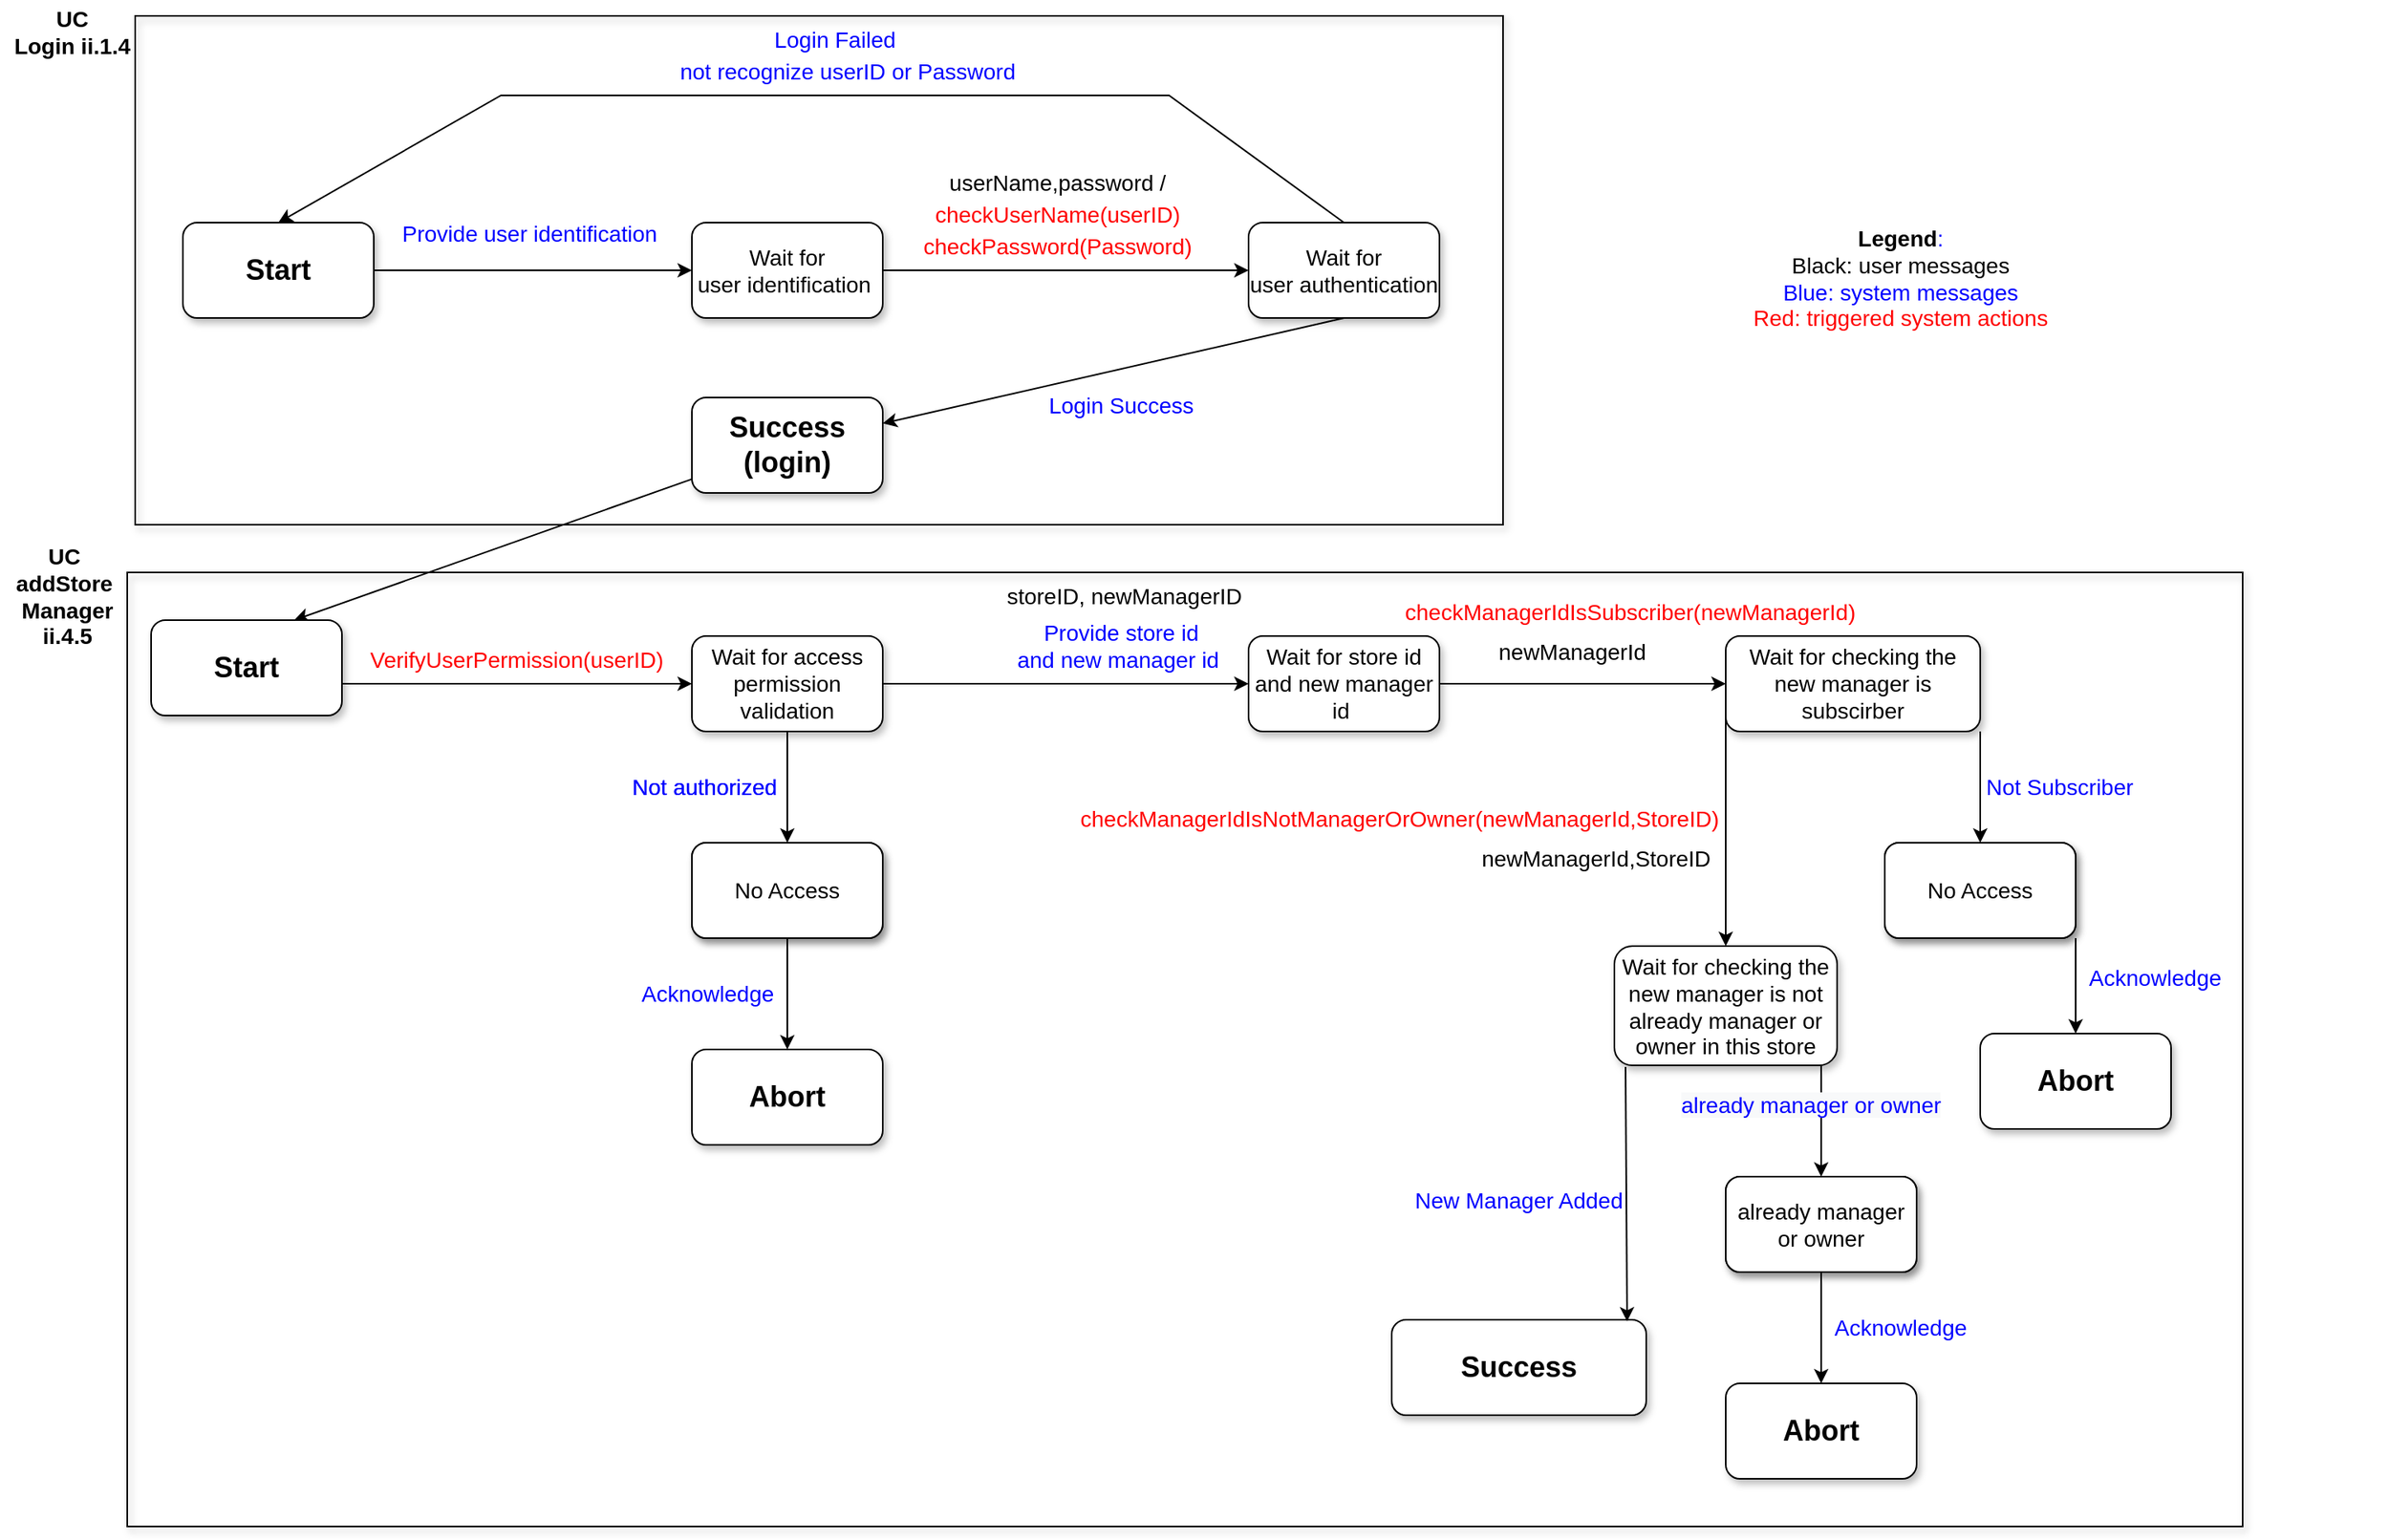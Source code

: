 <mxfile version="17.4.5" type="device"><diagram id="I8vgxyRuR37qJ1av9yrc" name="Page-1"><mxGraphModel dx="1673" dy="896" grid="1" gridSize="10" guides="1" tooltips="1" connect="1" arrows="1" fold="1" page="1" pageScale="1" pageWidth="1654" pageHeight="2336" math="0" shadow="0"><root><mxCell id="0"/><mxCell id="1" parent="0"/><mxCell id="nVAzCe0PPjWLzRleOM1Q-2" value="&lt;b&gt;&lt;font style=&quot;font-size: 18px&quot;&gt;Start&lt;/font&gt;&lt;/b&gt;" style="rounded=1;whiteSpace=wrap;html=1;shadow=1;strokeColor=#000000;" vertex="1" parent="1"><mxGeometry x="115" y="140" width="120" height="60" as="geometry"/></mxCell><mxCell id="nVAzCe0PPjWLzRleOM1Q-3" value="&lt;font style=&quot;font-size: 14px&quot;&gt;Wait for user&amp;nbsp;identification&amp;nbsp;&lt;/font&gt;" style="rounded=1;whiteSpace=wrap;html=1;shadow=1;strokeColor=#000000;" vertex="1" parent="1"><mxGeometry x="435" y="140" width="120" height="60" as="geometry"/></mxCell><mxCell id="nVAzCe0PPjWLzRleOM1Q-4" value="" style="endArrow=classic;html=1;rounded=0;fontSize=14;exitX=1;exitY=0.5;exitDx=0;exitDy=0;entryX=0;entryY=0.5;entryDx=0;entryDy=0;" edge="1" parent="1" source="nVAzCe0PPjWLzRleOM1Q-2" target="nVAzCe0PPjWLzRleOM1Q-3"><mxGeometry width="50" height="50" relative="1" as="geometry"><mxPoint x="845" y="410" as="sourcePoint"/><mxPoint x="895" y="360" as="targetPoint"/></mxGeometry></mxCell><mxCell id="nVAzCe0PPjWLzRleOM1Q-5" value="&lt;font style=&quot;font-size: 14px&quot;&gt;Wait for user&amp;nbsp;authentication&lt;/font&gt;" style="rounded=1;whiteSpace=wrap;html=1;shadow=1;strokeColor=#000000;" vertex="1" parent="1"><mxGeometry x="785" y="140" width="120" height="60" as="geometry"/></mxCell><mxCell id="nVAzCe0PPjWLzRleOM1Q-6" value="" style="endArrow=classic;html=1;rounded=0;fontSize=14;entryX=0;entryY=0.5;entryDx=0;entryDy=0;" edge="1" parent="1" target="nVAzCe0PPjWLzRleOM1Q-5" source="nVAzCe0PPjWLzRleOM1Q-3"><mxGeometry width="50" height="50" relative="1" as="geometry"><mxPoint x="585" y="170" as="sourcePoint"/><mxPoint x="1245" y="360" as="targetPoint"/></mxGeometry></mxCell><mxCell id="nVAzCe0PPjWLzRleOM1Q-7" value="&lt;font color=&quot;#ff0000&quot;&gt;checkUserName(userID)&lt;/font&gt;" style="text;html=1;strokeColor=none;fillColor=none;align=center;verticalAlign=middle;whiteSpace=wrap;rounded=0;shadow=1;fontSize=14;" vertex="1" parent="1"><mxGeometry x="565" y="120" width="200" height="30" as="geometry"/></mxCell><mxCell id="nVAzCe0PPjWLzRleOM1Q-12" value="&lt;font color=&quot;#000000&quot;&gt;userName,password /&lt;/font&gt;" style="text;html=1;strokeColor=none;fillColor=none;align=center;verticalAlign=middle;whiteSpace=wrap;rounded=0;shadow=1;fontSize=14;fontColor=#FF0000;" vertex="1" parent="1"><mxGeometry x="550" y="100" width="230" height="30" as="geometry"/></mxCell><mxCell id="nVAzCe0PPjWLzRleOM1Q-15" value="" style="endArrow=classic;html=1;rounded=0;fontSize=14;fontColor=#000000;exitX=0.5;exitY=0;exitDx=0;exitDy=0;entryX=0.5;entryY=0;entryDx=0;entryDy=0;" edge="1" parent="1" source="nVAzCe0PPjWLzRleOM1Q-5" target="nVAzCe0PPjWLzRleOM1Q-2"><mxGeometry width="50" height="50" relative="1" as="geometry"><mxPoint x="625" y="390" as="sourcePoint"/><mxPoint x="685" y="330" as="targetPoint"/><Array as="points"><mxPoint x="735" y="60"/><mxPoint x="315" y="60"/></Array></mxGeometry></mxCell><mxCell id="nVAzCe0PPjWLzRleOM1Q-16" value="&lt;font color=&quot;#0000ff&quot;&gt;not recognize&amp;nbsp;userID&lt;/font&gt;&amp;nbsp;&lt;font color=&quot;#0000ff&quot;&gt;or Password&amp;nbsp;&lt;/font&gt;" style="text;html=1;strokeColor=none;fillColor=none;align=center;verticalAlign=middle;whiteSpace=wrap;rounded=0;shadow=1;fontSize=14;fontColor=#FF0000;" vertex="1" parent="1"><mxGeometry x="395" y="30" width="280" height="30" as="geometry"/></mxCell><mxCell id="nVAzCe0PPjWLzRleOM1Q-17" value="&lt;span style=&quot;font-size: 18px&quot;&gt;&lt;b&gt;Success&lt;br&gt;(login)&lt;br&gt;&lt;/b&gt;&lt;/span&gt;" style="rounded=1;whiteSpace=wrap;html=1;shadow=1;strokeColor=#000000;" vertex="1" parent="1"><mxGeometry x="435" y="250" width="120" height="60" as="geometry"/></mxCell><mxCell id="nVAzCe0PPjWLzRleOM1Q-18" value="&lt;font color=&quot;#0000ff&quot;&gt;Login Success&lt;/font&gt;" style="text;html=1;strokeColor=none;fillColor=none;align=center;verticalAlign=middle;whiteSpace=wrap;rounded=0;shadow=1;fontSize=14;fontColor=#FF0000;" vertex="1" parent="1"><mxGeometry x="565" y="240" width="280" height="30" as="geometry"/></mxCell><mxCell id="nVAzCe0PPjWLzRleOM1Q-19" value="" style="endArrow=classic;html=1;rounded=0;fontSize=14;fontColor=#0000FF;exitX=0.5;exitY=1;exitDx=0;exitDy=0;" edge="1" parent="1" source="nVAzCe0PPjWLzRleOM1Q-5" target="nVAzCe0PPjWLzRleOM1Q-17"><mxGeometry width="50" height="50" relative="1" as="geometry"><mxPoint x="625" y="280" as="sourcePoint"/><mxPoint x="675" y="230" as="targetPoint"/></mxGeometry></mxCell><mxCell id="nVAzCe0PPjWLzRleOM1Q-20" value="&lt;font color=&quot;#000000&quot;&gt;&lt;b&gt;Legend&lt;/b&gt;&lt;/font&gt;:&lt;br&gt;&lt;font color=&quot;#000000&quot;&gt;Black: user messages&lt;/font&gt;&lt;br&gt;Blue: system messages&lt;br&gt;&lt;font color=&quot;#ff0000&quot;&gt;Red: triggered system actions&lt;/font&gt;" style="text;html=1;strokeColor=none;fillColor=none;align=center;verticalAlign=middle;whiteSpace=wrap;rounded=0;shadow=1;fontSize=14;fontColor=#0000FF;" vertex="1" parent="1"><mxGeometry x="1065" y="160" width="260" height="30" as="geometry"/></mxCell><mxCell id="nVAzCe0PPjWLzRleOM1Q-22" value="&lt;font color=&quot;#0000ff&quot;&gt;Login Failed&lt;/font&gt;" style="text;html=1;strokeColor=none;fillColor=none;align=center;verticalAlign=middle;whiteSpace=wrap;rounded=0;shadow=1;fontSize=14;fontColor=#FF0000;" vertex="1" parent="1"><mxGeometry x="385" y="10" width="280" height="30" as="geometry"/></mxCell><mxCell id="nVAzCe0PPjWLzRleOM1Q-24" value="&lt;font color=&quot;#000000&quot;&gt;storeID, newManagerID&lt;/font&gt;" style="text;html=1;strokeColor=none;fillColor=none;align=center;verticalAlign=middle;whiteSpace=wrap;rounded=0;shadow=1;fontSize=14;fontColor=#FF0000;" vertex="1" parent="1"><mxGeometry x="592" y="360" width="230" height="30" as="geometry"/></mxCell><mxCell id="nVAzCe0PPjWLzRleOM1Q-25" value="&lt;font style=&quot;font-size: 14px&quot;&gt;Wait for access permission validation&lt;/font&gt;" style="rounded=1;whiteSpace=wrap;html=1;shadow=1;strokeColor=#000000;" vertex="1" parent="1"><mxGeometry x="435" y="400" width="120" height="60" as="geometry"/></mxCell><mxCell id="nVAzCe0PPjWLzRleOM1Q-27" value="&lt;font color=&quot;#0000ff&quot;&gt;Provide&amp;nbsp;user&amp;nbsp;identification&amp;nbsp;&lt;br&gt;&amp;nbsp;&lt;/font&gt;" style="text;html=1;strokeColor=none;fillColor=none;align=center;verticalAlign=middle;whiteSpace=wrap;rounded=0;shadow=1;fontSize=14;fontColor=#FF0000;" vertex="1" parent="1"><mxGeometry x="195" y="140" width="280" height="30" as="geometry"/></mxCell><mxCell id="nVAzCe0PPjWLzRleOM1Q-28" value="" style="endArrow=classic;html=1;rounded=0;fontSize=14;fontColor=#000000;" edge="1" target="nVAzCe0PPjWLzRleOM1Q-29" parent="1" source="nVAzCe0PPjWLzRleOM1Q-25"><mxGeometry width="50" height="50" relative="1" as="geometry"><mxPoint x="915" y="700" as="sourcePoint"/><mxPoint x="915" y="840" as="targetPoint"/></mxGeometry></mxCell><mxCell id="nVAzCe0PPjWLzRleOM1Q-29" value="&lt;font style=&quot;font-size: 14px&quot;&gt;Wait for store id and new manager id&amp;nbsp;&lt;/font&gt;" style="rounded=1;whiteSpace=wrap;html=1;shadow=1;strokeColor=#000000;" vertex="1" parent="1"><mxGeometry x="785" y="400" width="120" height="60" as="geometry"/></mxCell><mxCell id="nVAzCe0PPjWLzRleOM1Q-30" value="&lt;font color=&quot;#0000ff&quot;&gt;Provide&amp;nbsp;store id &lt;br&gt;and new manager id&amp;nbsp;&lt;br&gt;&amp;nbsp;&lt;/font&gt;" style="text;html=1;strokeColor=none;fillColor=none;align=center;verticalAlign=middle;whiteSpace=wrap;rounded=0;shadow=1;fontSize=14;fontColor=#FF0000;" vertex="1" parent="1"><mxGeometry x="565" y="400" width="280" height="30" as="geometry"/></mxCell><mxCell id="nVAzCe0PPjWLzRleOM1Q-31" value="&lt;font color=&quot;#ff0000&quot;&gt;VerifyUserPermission(&lt;/font&gt;&lt;span style=&quot;color: rgb(255 , 0 , 0)&quot;&gt;userID&lt;/span&gt;&lt;font color=&quot;#ff0000&quot;&gt;)&lt;/font&gt;" style="text;html=1;strokeColor=none;fillColor=none;align=center;verticalAlign=middle;whiteSpace=wrap;rounded=0;shadow=1;fontSize=14;" vertex="1" parent="1"><mxGeometry x="225" y="400" width="200" height="30" as="geometry"/></mxCell><mxCell id="nVAzCe0PPjWLzRleOM1Q-34" value="" style="endArrow=classic;html=1;rounded=0;fontSize=14;fontColor=#0000FF;entryX=0.75;entryY=0;entryDx=0;entryDy=0;" edge="1" parent="1" source="nVAzCe0PPjWLzRleOM1Q-17" target="nVAzCe0PPjWLzRleOM1Q-44"><mxGeometry width="50" height="50" relative="1" as="geometry"><mxPoint x="425" y="390" as="sourcePoint"/><mxPoint x="475" y="340" as="targetPoint"/></mxGeometry></mxCell><mxCell id="nVAzCe0PPjWLzRleOM1Q-36" value="&lt;font color=&quot;#0000ff&quot;&gt;Not authorized&amp;nbsp;&lt;/font&gt;" style="text;html=1;strokeColor=none;fillColor=none;align=center;verticalAlign=middle;whiteSpace=wrap;rounded=0;shadow=1;fontSize=14;fontColor=#FF0000;" vertex="1" parent="1"><mxGeometry x="305" y="480" width="280" height="30" as="geometry"/></mxCell><mxCell id="nVAzCe0PPjWLzRleOM1Q-37" value="&lt;font style=&quot;font-size: 14px&quot;&gt;No Access&lt;/font&gt;" style="rounded=1;whiteSpace=wrap;html=1;shadow=1;strokeColor=#000000;" vertex="1" parent="1"><mxGeometry x="435" y="530" width="120" height="60" as="geometry"/></mxCell><mxCell id="nVAzCe0PPjWLzRleOM1Q-39" value="&lt;b&gt;&lt;font style=&quot;font-size: 18px&quot;&gt;Abort&lt;/font&gt;&lt;/b&gt;" style="rounded=1;whiteSpace=wrap;html=1;shadow=1;strokeColor=#000000;" vertex="1" parent="1"><mxGeometry x="435" y="660" width="120" height="60" as="geometry"/></mxCell><mxCell id="nVAzCe0PPjWLzRleOM1Q-40" value="" style="endArrow=classic;html=1;rounded=0;fontSize=14;fontColor=#0000FF;exitX=0.5;exitY=1;exitDx=0;exitDy=0;" edge="1" parent="1" source="nVAzCe0PPjWLzRleOM1Q-25" target="nVAzCe0PPjWLzRleOM1Q-37"><mxGeometry width="50" height="50" relative="1" as="geometry"><mxPoint x="625" y="570" as="sourcePoint"/><mxPoint x="675" y="520" as="targetPoint"/></mxGeometry></mxCell><mxCell id="nVAzCe0PPjWLzRleOM1Q-42" value="" style="endArrow=classic;html=1;rounded=0;fontSize=14;fontColor=#0000FF;exitX=0.5;exitY=1;exitDx=0;exitDy=0;" edge="1" parent="1" source="nVAzCe0PPjWLzRleOM1Q-37" target="nVAzCe0PPjWLzRleOM1Q-39"><mxGeometry width="50" height="50" relative="1" as="geometry"><mxPoint x="625" y="570" as="sourcePoint"/><mxPoint x="675" y="520" as="targetPoint"/></mxGeometry></mxCell><mxCell id="nVAzCe0PPjWLzRleOM1Q-43" value="&lt;font color=&quot;#0000ff&quot;&gt;Acknowledge&lt;/font&gt;" style="text;html=1;strokeColor=none;fillColor=none;align=center;verticalAlign=middle;whiteSpace=wrap;rounded=0;shadow=1;fontSize=14;fontColor=#FF0000;" vertex="1" parent="1"><mxGeometry x="305" y="610" width="280" height="30" as="geometry"/></mxCell><mxCell id="nVAzCe0PPjWLzRleOM1Q-44" value="&lt;b&gt;&lt;font style=&quot;font-size: 18px&quot;&gt;Start&lt;/font&gt;&lt;/b&gt;" style="rounded=1;whiteSpace=wrap;html=1;shadow=1;strokeColor=#000000;" vertex="1" parent="1"><mxGeometry x="95" y="390" width="120" height="60" as="geometry"/></mxCell><mxCell id="nVAzCe0PPjWLzRleOM1Q-45" value="" style="endArrow=classic;html=1;rounded=0;fontSize=14;fontColor=#0000FF;entryX=0;entryY=0.5;entryDx=0;entryDy=0;" edge="1" parent="1" target="nVAzCe0PPjWLzRleOM1Q-25"><mxGeometry width="50" height="50" relative="1" as="geometry"><mxPoint x="215" y="430" as="sourcePoint"/><mxPoint x="685" y="400" as="targetPoint"/></mxGeometry></mxCell><mxCell id="nVAzCe0PPjWLzRleOM1Q-46" value="&lt;font color=&quot;#ff0000&quot;&gt;checkPassword(Password)&lt;/font&gt;" style="text;html=1;strokeColor=none;fillColor=none;align=center;verticalAlign=middle;whiteSpace=wrap;rounded=0;shadow=1;fontSize=14;" vertex="1" parent="1"><mxGeometry x="565" y="140" width="200" height="30" as="geometry"/></mxCell><mxCell id="nVAzCe0PPjWLzRleOM1Q-47" value="&lt;span style=&quot;font-size: 14px&quot;&gt;Wait for checking the new manager is subscirber&lt;/span&gt;" style="rounded=1;whiteSpace=wrap;html=1;shadow=1;strokeColor=#000000;" vertex="1" parent="1"><mxGeometry x="1085" y="400" width="160" height="60" as="geometry"/></mxCell><mxCell id="nVAzCe0PPjWLzRleOM1Q-49" value="" style="endArrow=classic;html=1;rounded=0;fontSize=14;fontColor=#0000FF;" edge="1" target="nVAzCe0PPjWLzRleOM1Q-47" parent="1" source="nVAzCe0PPjWLzRleOM1Q-29"><mxGeometry width="50" height="50" relative="1" as="geometry"><mxPoint x="840" y="460" as="sourcePoint"/><mxPoint x="1020" y="520" as="targetPoint"/></mxGeometry></mxCell><mxCell id="nVAzCe0PPjWLzRleOM1Q-53" value="&lt;font color=&quot;#ff0000&quot;&gt;checkManagerIdIsSubscriber(newManagerId)&lt;/font&gt;" style="text;html=1;strokeColor=none;fillColor=none;align=center;verticalAlign=middle;whiteSpace=wrap;rounded=0;shadow=1;fontSize=14;" vertex="1" parent="1"><mxGeometry x="925" y="370" width="200" height="30" as="geometry"/></mxCell><mxCell id="nVAzCe0PPjWLzRleOM1Q-54" value="&lt;span style=&quot;color: rgb(0 , 0 , 0)&quot;&gt;newManagerId&amp;nbsp;&lt;/span&gt;" style="text;html=1;align=center;verticalAlign=middle;resizable=0;points=[];autosize=1;strokeColor=none;fillColor=none;fontSize=14;fontColor=#0000FF;" vertex="1" parent="1"><mxGeometry x="935" y="400" width="110" height="20" as="geometry"/></mxCell><mxCell id="nVAzCe0PPjWLzRleOM1Q-57" value="&lt;span style=&quot;font-size: 14px&quot;&gt;Wait for checking the new manager is not already&amp;nbsp;manager or owner in this store&lt;/span&gt;" style="rounded=1;whiteSpace=wrap;html=1;shadow=1;strokeColor=#000000;" vertex="1" parent="1"><mxGeometry x="1015" y="595" width="140" height="75" as="geometry"/></mxCell><mxCell id="nVAzCe0PPjWLzRleOM1Q-58" value="" style="endArrow=classic;html=1;rounded=0;fontSize=14;fontColor=#0000FF;exitX=0;exitY=0.75;exitDx=0;exitDy=0;" edge="1" target="nVAzCe0PPjWLzRleOM1Q-57" parent="1" source="nVAzCe0PPjWLzRleOM1Q-47"><mxGeometry width="50" height="50" relative="1" as="geometry"><mxPoint x="1085" y="460" as="sourcePoint"/><mxPoint x="960" y="525" as="targetPoint"/></mxGeometry></mxCell><mxCell id="nVAzCe0PPjWLzRleOM1Q-60" value="&lt;font color=&quot;#ff0000&quot;&gt;checkManagerIdIsNotManagerOrOwner(newManagerId,StoreID)&lt;/font&gt;" style="text;html=1;strokeColor=none;fillColor=none;align=center;verticalAlign=middle;whiteSpace=wrap;rounded=0;shadow=1;fontSize=14;" vertex="1" parent="1"><mxGeometry x="780" y="500" width="200" height="30" as="geometry"/></mxCell><mxCell id="nVAzCe0PPjWLzRleOM1Q-61" value="&lt;span style=&quot;color: rgb(0 , 0 , 0)&quot;&gt;newManagerId,StoreID&amp;nbsp;&lt;/span&gt;" style="text;html=1;align=center;verticalAlign=middle;resizable=0;points=[];autosize=1;strokeColor=none;fillColor=none;fontSize=14;fontColor=#0000FF;" vertex="1" parent="1"><mxGeometry x="925" y="530" width="160" height="20" as="geometry"/></mxCell><mxCell id="nVAzCe0PPjWLzRleOM1Q-62" value="&lt;b style=&quot;font-size: 18px&quot;&gt;Success&lt;br&gt;&lt;/b&gt;" style="rounded=1;whiteSpace=wrap;html=1;shadow=1;strokeColor=#000000;" vertex="1" parent="1"><mxGeometry x="875" y="830" width="160" height="60" as="geometry"/></mxCell><mxCell id="nVAzCe0PPjWLzRleOM1Q-63" value="" style="endArrow=classic;html=1;rounded=0;fontSize=14;fontColor=#0000FF;exitX=0.05;exitY=1.013;exitDx=0;exitDy=0;entryX=0.925;entryY=0.017;entryDx=0;entryDy=0;exitPerimeter=0;entryPerimeter=0;" edge="1" source="nVAzCe0PPjWLzRleOM1Q-57" parent="1" target="nVAzCe0PPjWLzRleOM1Q-62"><mxGeometry width="50" height="50" relative="1" as="geometry"><mxPoint x="1015" y="860" as="sourcePoint"/><mxPoint x="1015" y="995" as="targetPoint"/></mxGeometry></mxCell><mxCell id="nVAzCe0PPjWLzRleOM1Q-66" value="&lt;font color=&quot;#0000ff&quot;&gt;Not authorized&amp;nbsp;&lt;/font&gt;" style="text;html=1;strokeColor=none;fillColor=none;align=center;verticalAlign=middle;whiteSpace=wrap;rounded=0;shadow=1;fontSize=14;fontColor=#FF0000;" vertex="1" parent="1"><mxGeometry x="305" y="480" width="280" height="30" as="geometry"/></mxCell><mxCell id="nVAzCe0PPjWLzRleOM1Q-67" value="&lt;font style=&quot;font-size: 14px&quot;&gt;No Access&lt;/font&gt;" style="rounded=1;whiteSpace=wrap;html=1;shadow=1;strokeColor=#000000;" vertex="1" parent="1"><mxGeometry x="435" y="530" width="120" height="60" as="geometry"/></mxCell><mxCell id="nVAzCe0PPjWLzRleOM1Q-69" value="&lt;font style=&quot;font-size: 14px&quot;&gt;No Access&lt;/font&gt;" style="rounded=1;whiteSpace=wrap;html=1;shadow=1;strokeColor=#000000;" vertex="1" parent="1"><mxGeometry x="1185" y="530" width="120" height="60" as="geometry"/></mxCell><mxCell id="nVAzCe0PPjWLzRleOM1Q-70" value="&lt;b&gt;&lt;font style=&quot;font-size: 18px&quot;&gt;Abort&lt;/font&gt;&lt;/b&gt;" style="rounded=1;whiteSpace=wrap;html=1;shadow=1;strokeColor=#000000;" vertex="1" parent="1"><mxGeometry x="1245" y="650" width="120" height="60" as="geometry"/></mxCell><mxCell id="nVAzCe0PPjWLzRleOM1Q-71" value="" style="endArrow=classic;html=1;rounded=0;fontSize=14;fontColor=#0000FF;exitX=0.5;exitY=1;exitDx=0;exitDy=0;" edge="1" parent="1" target="nVAzCe0PPjWLzRleOM1Q-69"><mxGeometry width="50" height="50" relative="1" as="geometry"><mxPoint x="1245" y="460" as="sourcePoint"/><mxPoint x="1425" y="520" as="targetPoint"/></mxGeometry></mxCell><mxCell id="nVAzCe0PPjWLzRleOM1Q-72" value="" style="endArrow=classic;html=1;rounded=0;fontSize=14;fontColor=#0000FF;exitX=1;exitY=1;exitDx=0;exitDy=0;" edge="1" parent="1" source="nVAzCe0PPjWLzRleOM1Q-75" target="nVAzCe0PPjWLzRleOM1Q-70"><mxGeometry width="50" height="50" relative="1" as="geometry"><mxPoint x="1375" y="570" as="sourcePoint"/><mxPoint x="1425" y="520" as="targetPoint"/></mxGeometry></mxCell><mxCell id="nVAzCe0PPjWLzRleOM1Q-73" value="&lt;font color=&quot;#0000ff&quot;&gt;Acknowledge&lt;/font&gt;" style="text;html=1;strokeColor=none;fillColor=none;align=center;verticalAlign=middle;whiteSpace=wrap;rounded=0;shadow=1;fontSize=14;fontColor=#FF0000;" vertex="1" parent="1"><mxGeometry x="1215" y="600" width="280" height="30" as="geometry"/></mxCell><mxCell id="nVAzCe0PPjWLzRleOM1Q-74" value="&lt;span style=&quot;color: rgb(0 , 0 , 255)&quot;&gt;Not&amp;nbsp;Subscriber&lt;/span&gt;" style="text;html=1;strokeColor=none;fillColor=none;align=center;verticalAlign=middle;whiteSpace=wrap;rounded=0;shadow=1;fontSize=14;fontColor=#FF0000;" vertex="1" parent="1"><mxGeometry x="1155" y="480" width="280" height="30" as="geometry"/></mxCell><mxCell id="nVAzCe0PPjWLzRleOM1Q-75" value="&lt;font style=&quot;font-size: 14px&quot;&gt;No Access&lt;/font&gt;" style="rounded=1;whiteSpace=wrap;html=1;shadow=1;strokeColor=#000000;" vertex="1" parent="1"><mxGeometry x="1185" y="530" width="120" height="60" as="geometry"/></mxCell><mxCell id="nVAzCe0PPjWLzRleOM1Q-82" value="&lt;font style=&quot;font-size: 14px&quot;&gt;No Access&lt;/font&gt;" style="rounded=1;whiteSpace=wrap;html=1;shadow=1;strokeColor=#000000;" vertex="1" parent="1"><mxGeometry x="1085" y="740" width="120" height="60" as="geometry"/></mxCell><mxCell id="nVAzCe0PPjWLzRleOM1Q-83" value="&lt;b&gt;&lt;font style=&quot;font-size: 18px&quot;&gt;Abort&lt;/font&gt;&lt;/b&gt;" style="rounded=1;whiteSpace=wrap;html=1;shadow=1;strokeColor=#000000;" vertex="1" parent="1"><mxGeometry x="1085" y="870" width="120" height="60" as="geometry"/></mxCell><mxCell id="nVAzCe0PPjWLzRleOM1Q-84" value="" style="endArrow=classic;html=1;rounded=0;fontSize=14;fontColor=#0000FF;" edge="1" target="nVAzCe0PPjWLzRleOM1Q-82" parent="1"><mxGeometry width="50" height="50" relative="1" as="geometry"><mxPoint x="1145" y="670" as="sourcePoint"/><mxPoint x="1325" y="730" as="targetPoint"/></mxGeometry></mxCell><mxCell id="nVAzCe0PPjWLzRleOM1Q-85" value="" style="endArrow=classic;html=1;rounded=0;fontSize=14;fontColor=#0000FF;exitX=0.5;exitY=1;exitDx=0;exitDy=0;" edge="1" source="nVAzCe0PPjWLzRleOM1Q-82" target="nVAzCe0PPjWLzRleOM1Q-83" parent="1"><mxGeometry width="50" height="50" relative="1" as="geometry"><mxPoint x="1275" y="780" as="sourcePoint"/><mxPoint x="1325" y="730" as="targetPoint"/></mxGeometry></mxCell><mxCell id="nVAzCe0PPjWLzRleOM1Q-86" value="&lt;span style=&quot;font-size: 14px&quot;&gt;already&amp;nbsp;manager or owner&lt;/span&gt;" style="rounded=1;whiteSpace=wrap;html=1;shadow=1;strokeColor=#000000;" vertex="1" parent="1"><mxGeometry x="1085" y="740" width="120" height="60" as="geometry"/></mxCell><mxCell id="nVAzCe0PPjWLzRleOM1Q-87" value="&lt;font color=&quot;#0000ff&quot;&gt;Acknowledge&lt;/font&gt;" style="text;html=1;strokeColor=none;fillColor=none;align=center;verticalAlign=middle;whiteSpace=wrap;rounded=0;shadow=1;fontSize=14;fontColor=#FF0000;" vertex="1" parent="1"><mxGeometry x="1055" y="820" width="280" height="30" as="geometry"/></mxCell><mxCell id="nVAzCe0PPjWLzRleOM1Q-89" value="&lt;span style=&quot;font-family: &amp;#34;helvetica&amp;#34; ; font-size: 14px ; font-style: normal ; font-weight: 400 ; letter-spacing: normal ; text-align: center ; text-indent: 0px ; text-transform: none ; word-spacing: 0px ; background-color: rgb(248 , 249 , 250) ; display: inline ; float: none&quot;&gt;already&amp;nbsp;manager or owner&lt;/span&gt;" style="text;whiteSpace=wrap;html=1;fontSize=14;fontColor=#0000FF;" vertex="1" parent="1"><mxGeometry x="1055" y="680" width="190" height="30" as="geometry"/></mxCell><mxCell id="nVAzCe0PPjWLzRleOM1Q-90" value="" style="rounded=0;whiteSpace=wrap;html=1;shadow=1;fontSize=14;fontColor=#0000FF;strokeColor=#000000;fillColor=none;" vertex="1" parent="1"><mxGeometry x="85" y="10" width="860" height="320" as="geometry"/></mxCell><mxCell id="nVAzCe0PPjWLzRleOM1Q-91" value="&lt;font color=&quot;#000000&quot;&gt;&lt;b&gt;UC&lt;br&gt;Login ii.1.4&lt;/b&gt;&lt;/font&gt;" style="text;html=1;align=center;verticalAlign=middle;resizable=0;points=[];autosize=1;strokeColor=none;fillColor=none;fontSize=14;fontColor=#0000FF;" vertex="1" parent="1"><mxGeometry width="90" height="40" as="geometry"/></mxCell><mxCell id="nVAzCe0PPjWLzRleOM1Q-92" value="" style="rounded=0;whiteSpace=wrap;html=1;shadow=1;fontSize=14;fontColor=#0000FF;strokeColor=default;fillColor=none;" vertex="1" parent="1"><mxGeometry x="80" y="360" width="1330" height="600" as="geometry"/></mxCell><mxCell id="nVAzCe0PPjWLzRleOM1Q-93" value="&lt;font color=&quot;#000000&quot;&gt;&lt;b&gt;UC&lt;br&gt;addStore&lt;br&gt;&amp;nbsp;Manager&lt;br&gt;&amp;nbsp;ii.4.5&lt;/b&gt;&lt;/font&gt;" style="text;html=1;align=center;verticalAlign=middle;resizable=0;points=[];autosize=1;strokeColor=none;fillColor=none;fontSize=14;fontColor=#0000FF;" vertex="1" parent="1"><mxGeometry y="340" width="80" height="70" as="geometry"/></mxCell><mxCell id="nVAzCe0PPjWLzRleOM1Q-94" value="&lt;font color=&quot;#0000ff&quot;&gt;New Manager Added&lt;/font&gt;" style="text;html=1;strokeColor=none;fillColor=none;align=center;verticalAlign=middle;whiteSpace=wrap;rounded=0;shadow=1;fontSize=14;fontColor=#FF0000;" vertex="1" parent="1"><mxGeometry x="815" y="740" width="280" height="30" as="geometry"/></mxCell></root></mxGraphModel></diagram></mxfile>